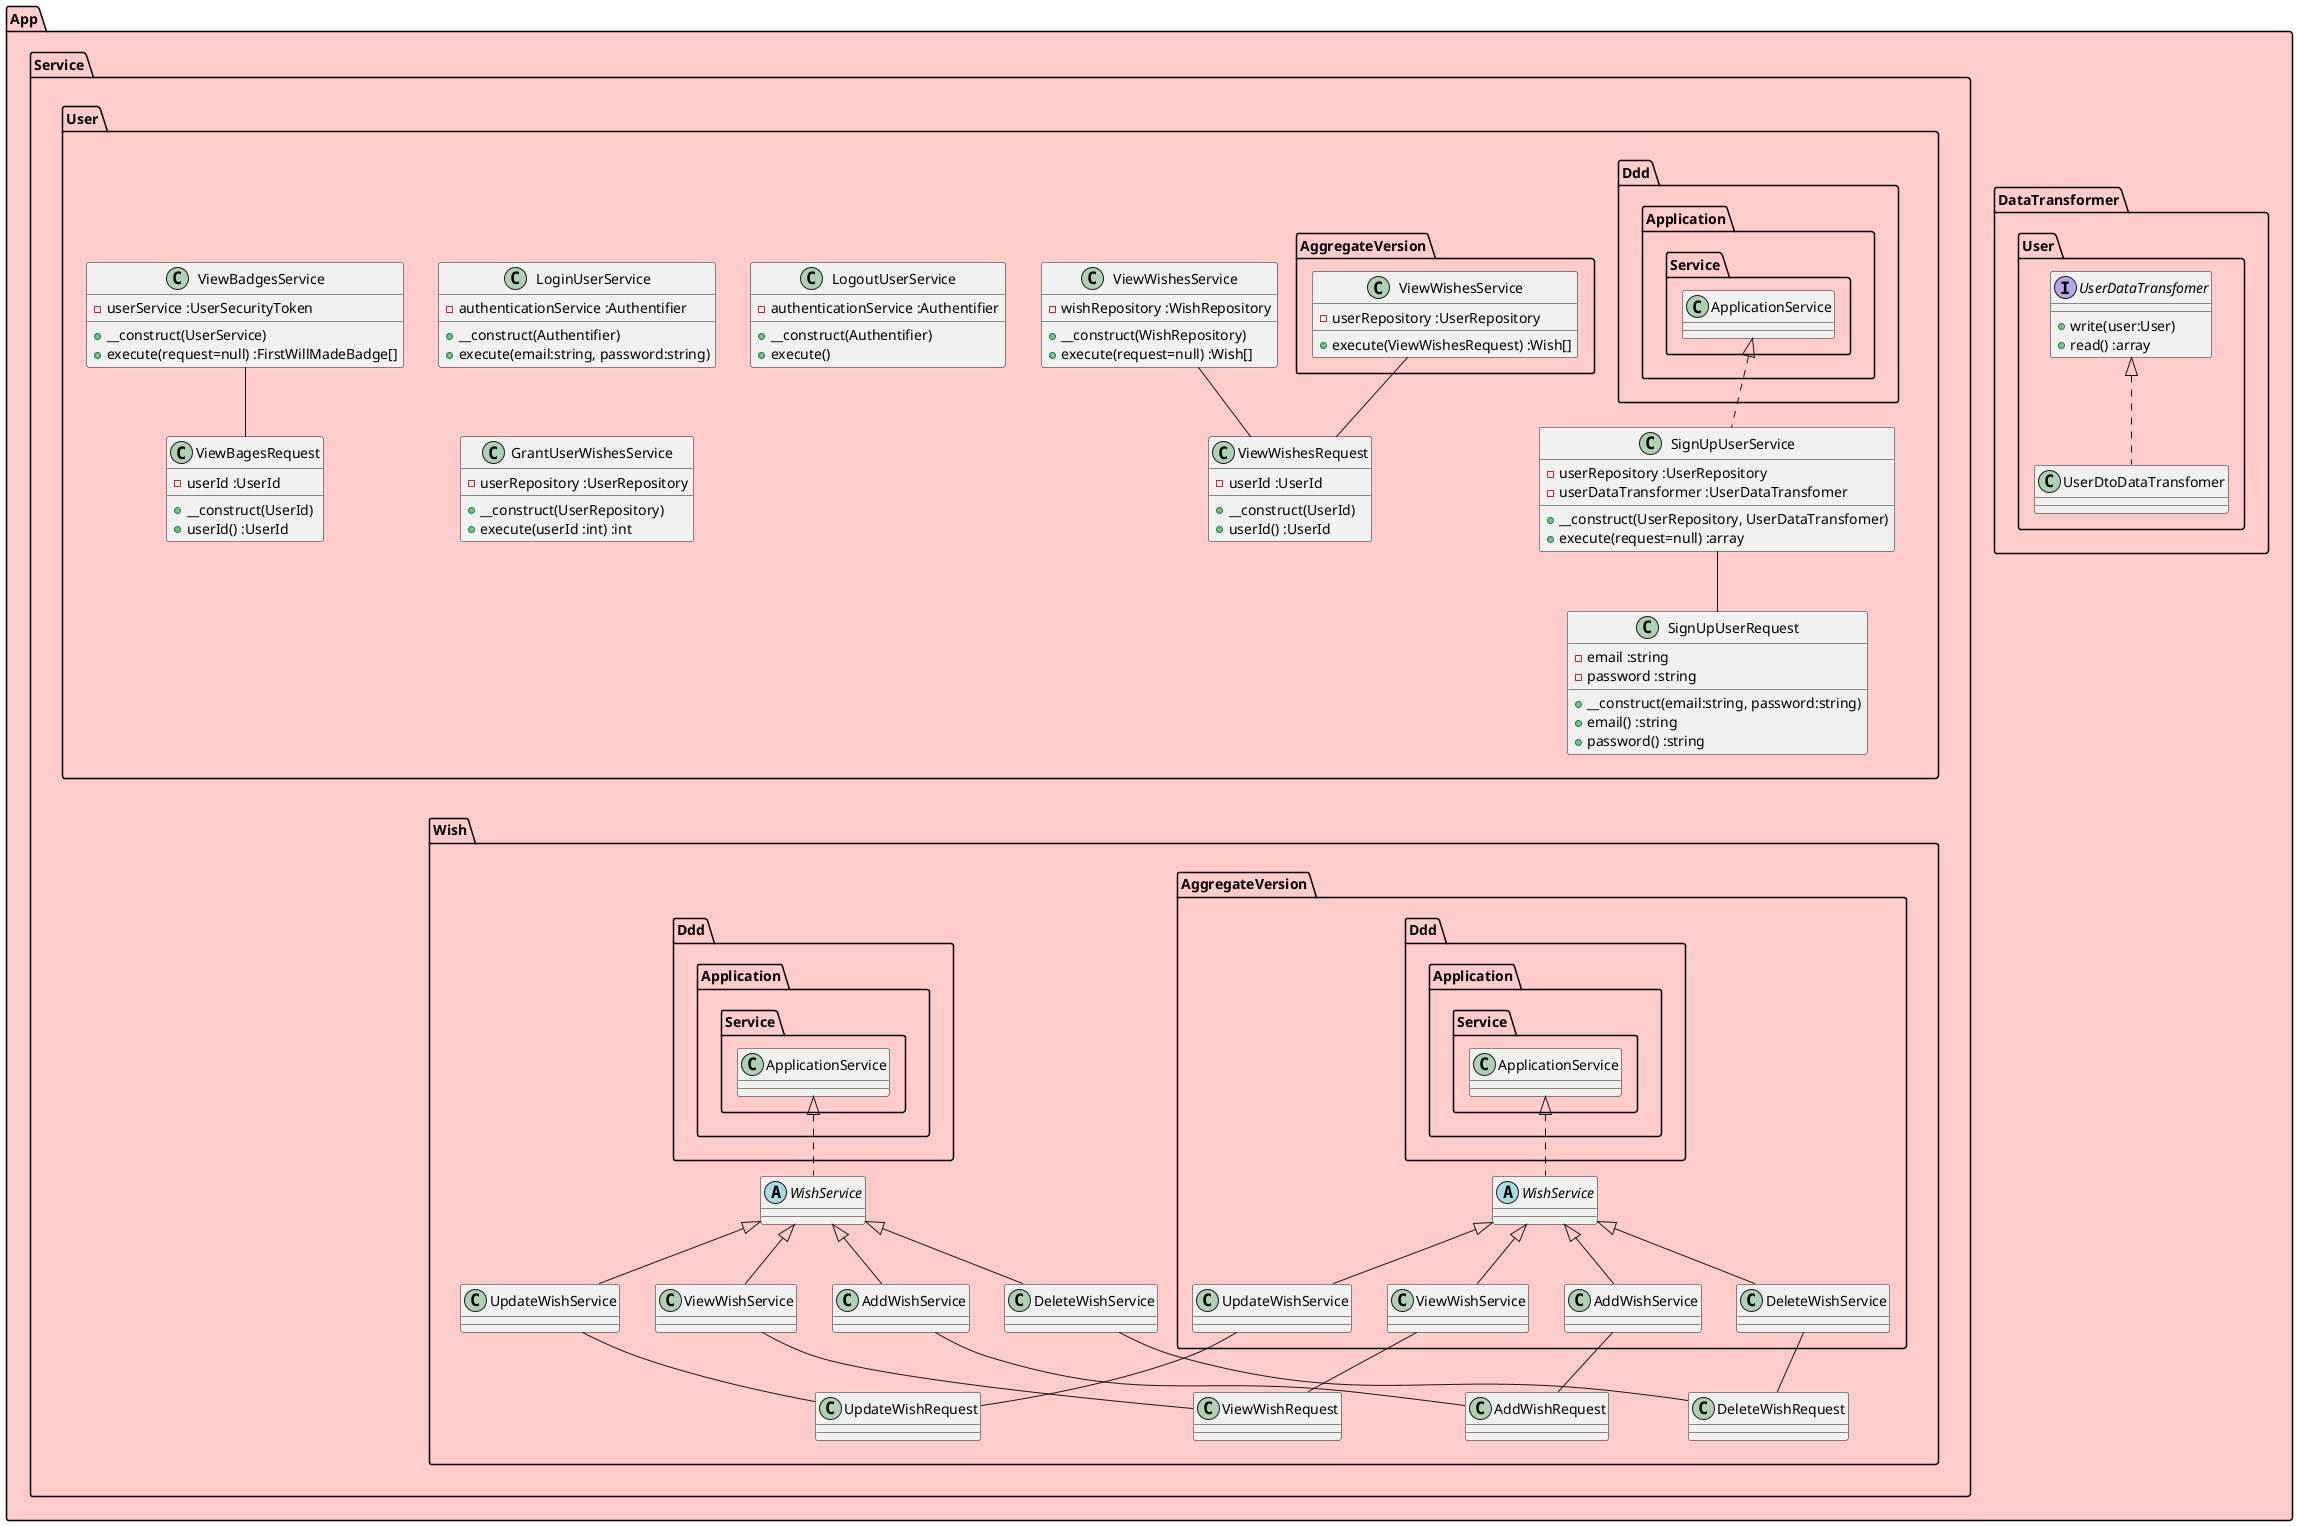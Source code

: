 @startuml


namespace App #fcc {
	namespace DataTransformer {
		namespace User {
			interface UserDataTransfomer {
				+ write(user:User)
				+ read() :array
			}
			class UserDtoDataTransfomer
			UserDataTransfomer <|.. UserDtoDataTransfomer
		}
	}

  namespace Service {
  	namespace User {
			namespace App.Service.User.AggregateVersion {
			  class ViewWishesService {
			    - userRepository :UserRepository
			    + execute(ViewWishesRequest) :Wish[]
			  }
			}

			class LoginUserService {
				- authenticationService :Authentifier
				+ __construct(Authentifier)
				+ execute(email:string, password:string)
			}

			class LogoutUserService {
				- authenticationService :Authentifier
				+ __construct(Authentifier)
				+ execute()
			}

			class GrantUserWishesService {
				- userRepository :UserRepository
				+ __construct(UserRepository)
				+ execute(userId :int) :int
			}

			class SignUpUserRequest {
				- email :string
				- password :string
				+ __construct(email:string, password:string)
				+ email() :string
				+ password() :string
			}

			class SignUpUserService {
				- userRepository :UserRepository
				- userDataTransformer :UserDataTransfomer
				+ __construct(UserRepository, UserDataTransfomer)
				+ execute(request=null) :array
			}
			Ddd.Application.Service.ApplicationService <|.. SignUpUserService
			SignUpUserService -- SignUpUserRequest

			class ViewWishesService {
				- wishRepository :WishRepository
				+ __construct(WishRepository)
				+ execute(request=null) :Wish[]
			}
			class ViewWishesRequest {
				- userId :UserId
				+ __construct(UserId)
				+ userId() :UserId
			}
			ViewWishesService -- ViewWishesRequest
			App.Service.User.AggregateVersion.ViewWishesService -- ViewWishesRequest

			class ViewBadgesService {
				- userService :UserSecurityToken
				+ __construct(UserService)
				+ execute(request=null) :FirstWillMadeBadge[]
			}
			class ViewBagesRequest {
				- userId :UserId
				+ __construct(UserId)
				+ userId() :UserId
			}
			ViewBadgesService -- ViewBagesRequest
		}

		namespace Wish {
		  namespace AggregateVersion {
		    class AddWishService
		    class DeleteWishService
		    class UpdateWishService
		    class ViewWishService
		    abstract class WishService
		    Ddd.Application.Service.ApplicationService <|.. WishService
		    WishService <|-- ViewWishService
        WishService <|-- AddWishService
        WishService <|-- UpdateWishService
        WishService <|-- DeleteWishService

        ViewWishService -- App.Service.Wish.ViewWishRequest
        AddWishService -- App.Service.Wish.AddWishRequest
        UpdateWishService -- App.Service.Wish.UpdateWishRequest
        DeleteWishService -- App.Service.Wish.DeleteWishRequest
		  }

		  class AddWishService
		  class DeleteWishService
		  class UpdateWishService
		  class ViewWishService
		  abstract class WishService
		  Ddd.Application.Service.ApplicationService <|.. WishService
		  WishService <|-- ViewWishService
		  WishService <|-- AddWishService
		  WishService <|-- UpdateWishService
		  WishService <|-- DeleteWishService

      class ViewWishRequest
      ViewWishService -- ViewWishRequest
		  class AddWishRequest
		  AddWishService -- AddWishRequest
		  class UpdateWishRequest
		  UpdateWishService -- UpdateWishRequest
		  class DeleteWishRequest
		  DeleteWishService -- DeleteWishRequest
  	}
  	App.Service.User --[hidden]-- App.Service.Wish
  }
}


@enduml